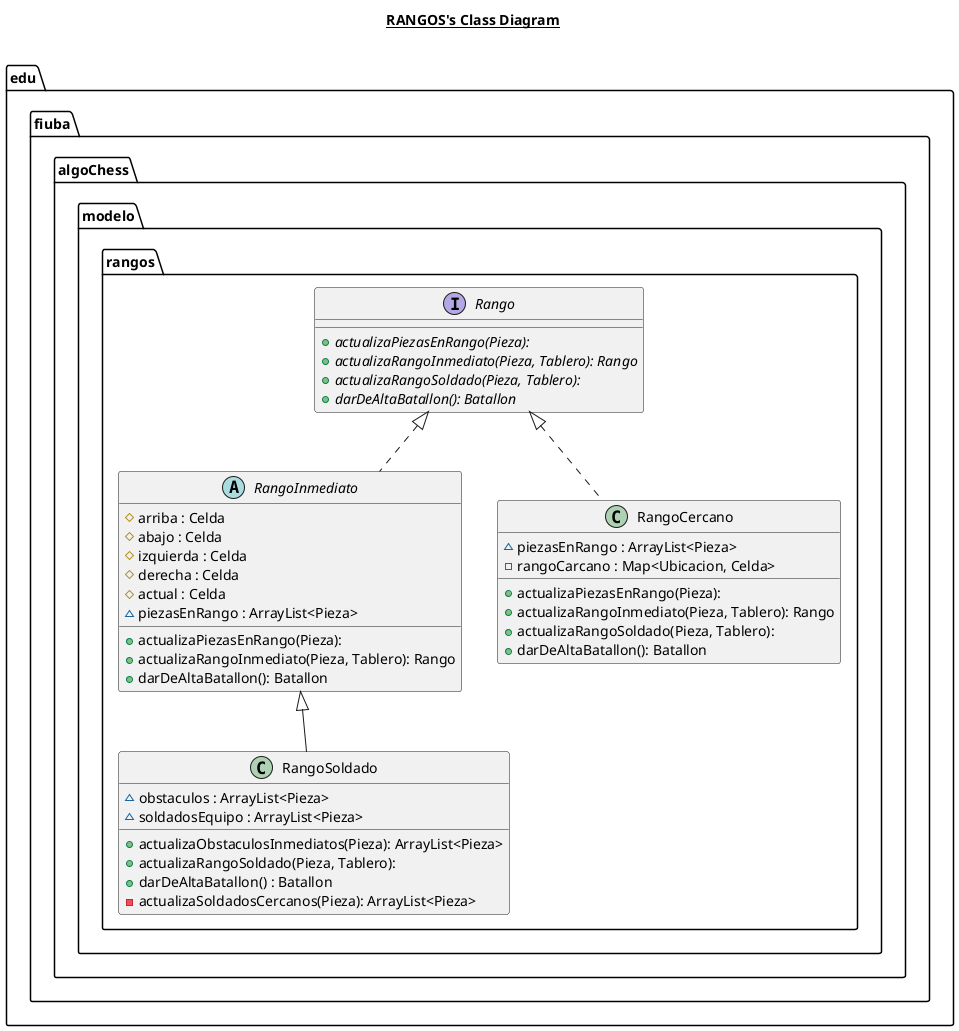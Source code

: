 @startuml

title __RANGOS's Class Diagram__\n

      interface edu.fiuba.algoChess.modelo.rangos.Rango {
          {abstract} + actualizaPiezasEnRango(Pieza):
          {abstract} + actualizaRangoInmediato(Pieza, Tablero): Rango
          {abstract} + actualizaRangoSoldado(Pieza, Tablero):
          {abstract} + darDeAltaBatallon(): Batallon
      }

      class edu.fiuba.algoChess.modelo.rangos.RangoCercano {
          ~ piezasEnRango : ArrayList<Pieza>
          - rangoCarcano : Map<Ubicacion, Celda>
          + actualizaPiezasEnRango(Pieza):
          + actualizaRangoInmediato(Pieza, Tablero): Rango
          + actualizaRangoSoldado(Pieza, Tablero):
          + darDeAltaBatallon(): Batallon
      }

      abstract class edu.fiuba.algoChess.modelo.rangos.RangoInmediato {
          # arriba : Celda
          # abajo : Celda
          # izquierda : Celda
          # derecha : Celda
          # actual : Celda
          ~ piezasEnRango : ArrayList<Pieza>
          + actualizaPiezasEnRango(Pieza):
          + actualizaRangoInmediato(Pieza, Tablero): Rango
          + darDeAltaBatallon(): Batallon
      }

      class edu.fiuba.algoChess.modelo.rangos.RangoSoldado {
          ~ obstaculos : ArrayList<Pieza>
          ~ soldadosEquipo : ArrayList<Pieza>
          + actualizaObstaculosInmediatos(Pieza): ArrayList<Pieza>
          + actualizaRangoSoldado(Pieza, Tablero):
          + darDeAltaBatallon() : Batallon
          - actualizaSoldadosCercanos(Pieza): ArrayList<Pieza>
      }

  edu.fiuba.algoChess.modelo.rangos.RangoCercano .up.|> edu.fiuba.algoChess.modelo.rangos.Rango
  edu.fiuba.algoChess.modelo.rangos.RangoInmediato .up.|> edu.fiuba.algoChess.modelo.rangos.Rango
  edu.fiuba.algoChess.modelo.rangos.RangoSoldado -up-|> edu.fiuba.algoChess.modelo.rangos.RangoInmediato

@enduml
